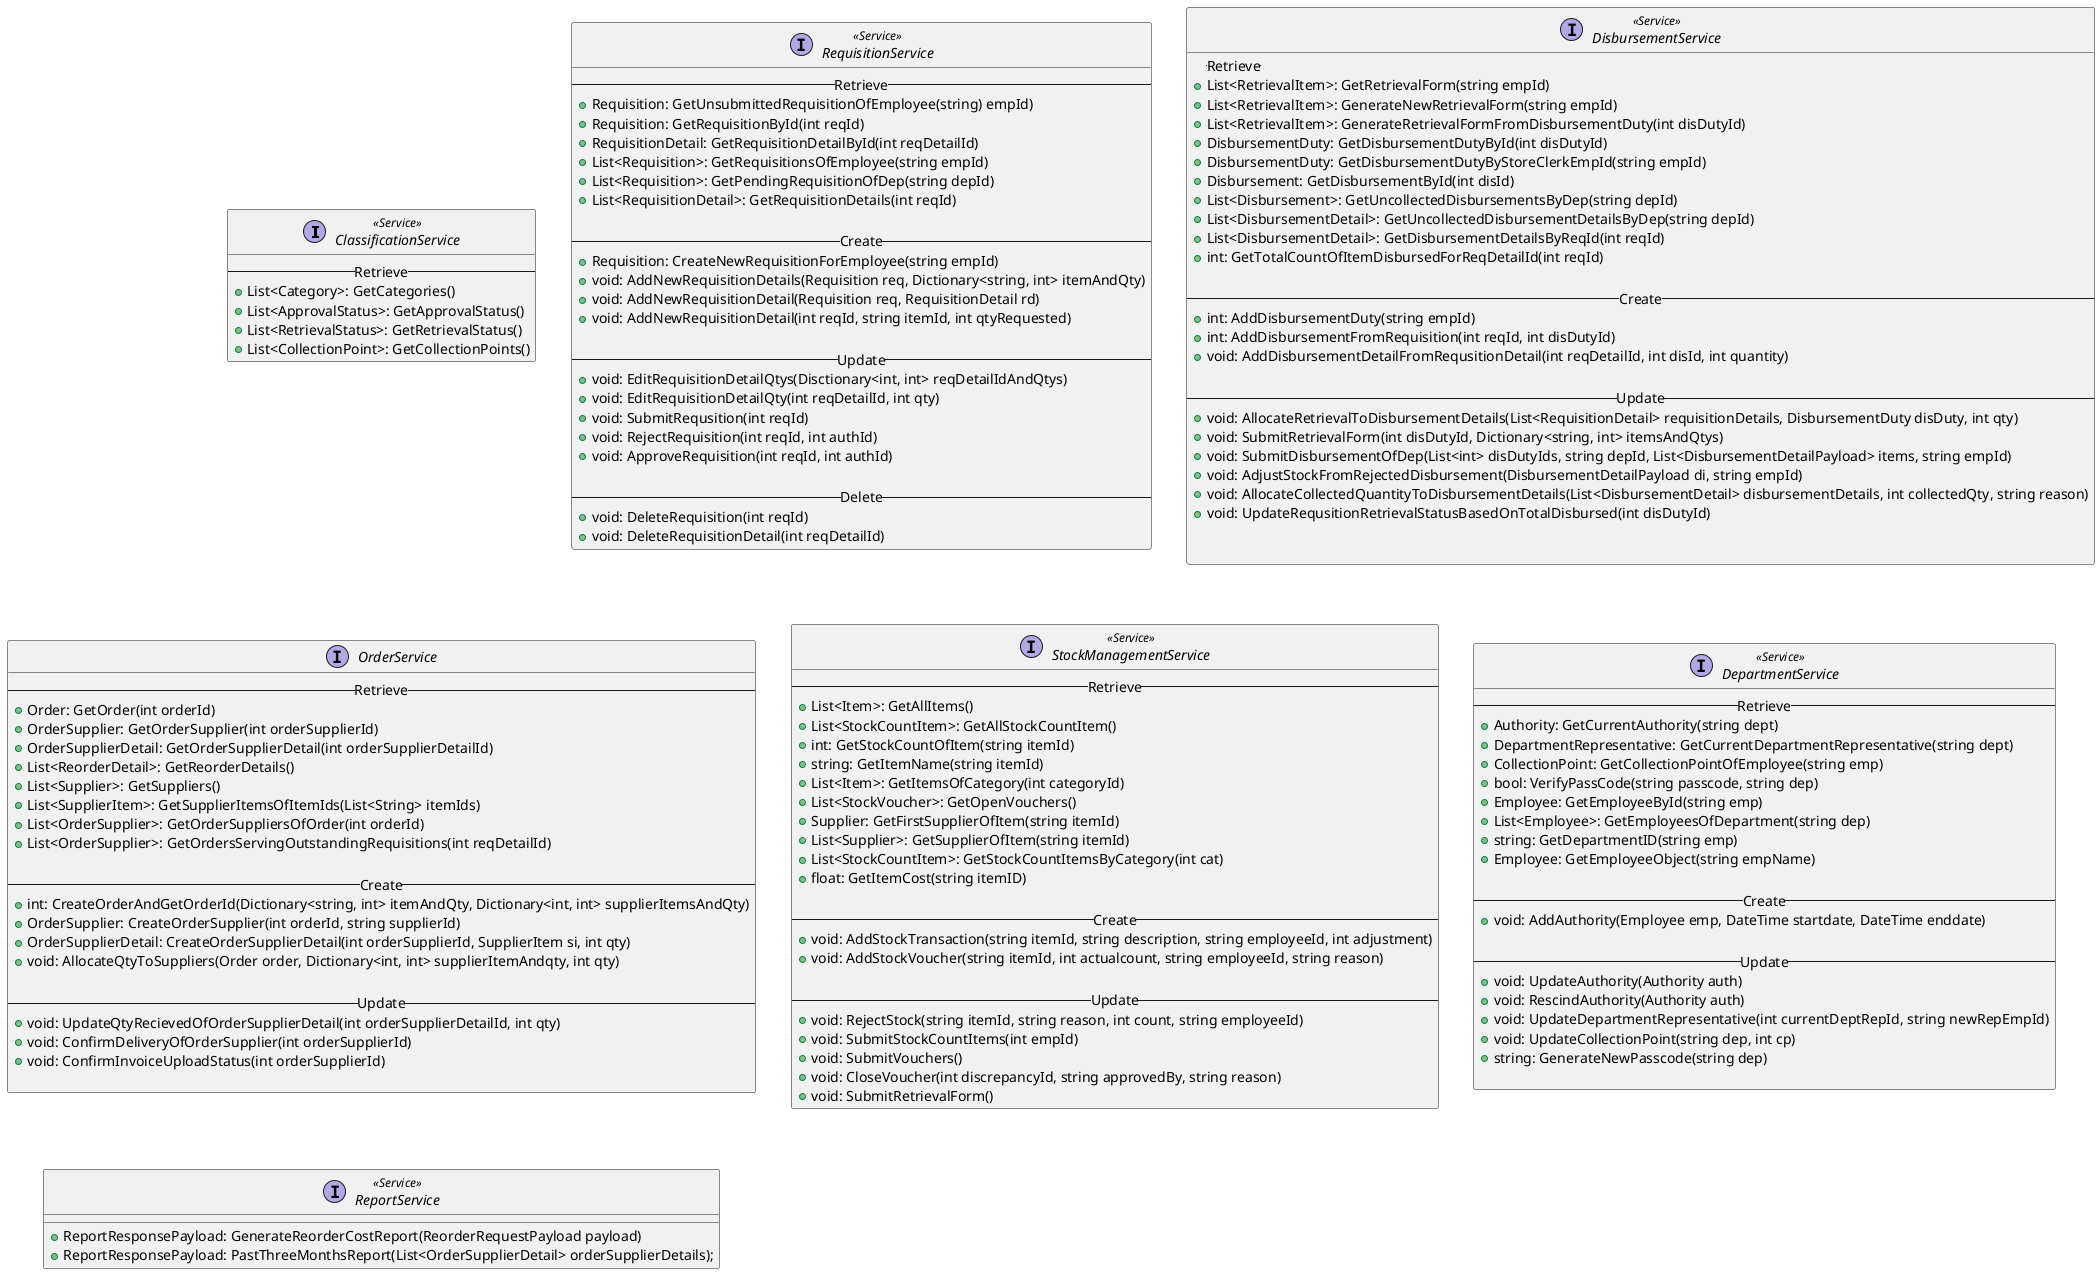[X] 2.2.1 Make new request
[X] 2.2.2 View Past Requsition Forms
[X] 2.2.4 Approve Requisition Forms
[X] 2.2.6 Delegate Authority
[X] 2.2.7 Appoint Department Department Representative
[X] 2.2.8 Change Collection Point

@startuml
Interface ClassificationService <<Service>> {
    --Retrieve--
    +List<Category>: GetCategories()
    +List<ApprovalStatus>: GetApprovalStatus()
    +List<RetrievalStatus>: GetRetrievalStatus()
    +List<CollectionPoint>: GetCollectionPoints()
}

Interface RequisitionService <<Service>> {
    --Retrieve--
    ' RequisitionDetails can be retrieved from Requisition object
    ' If no unsubmitted requsition, create new Requisition object for employee
    +Requisition: GetUnsubmittedRequisitionOfEmployee(string) empId)  
    +Requisition: GetRequisitionById(int reqId)
    +RequisitionDetail: GetRequisitionDetailById(int reqDetailId)
    +List<Requisition>: GetRequisitionsOfEmployee(string empId)
    +List<Requisition>: GetPendingRequisitionOfDep(string depId)
    +List<RequisitionDetail>: GetRequisitionDetails(int reqId)
    
    --Create--
    +Requisition: CreateNewRequisitionForEmployee(string empId)
    +void: AddNewRequisitionDetails(Requisition req, Dictionary<string, int> itemAndQty)
    +void: AddNewRequisitionDetail(Requisition req, RequisitionDetail rd)
    +void: AddNewRequisitionDetail(int reqId, string itemId, int qtyRequested)

    --Update--
    ' Loops through list and calls updateRequsitionDetail
    +void: EditRequisitionDetailQtys(Disctionary<int, int> reqDetailIdAndQtys)
    +void: EditRequisitionDetailQty(int reqDetailId, int qty)
    ' At submit, call createNewRequisitionForEmployee(Employee emp)
    +void: SubmitRequsition(int reqId)
    +void: RejectRequisition(int reqId, int authId)
    +void: ApproveRequisition(int reqId, int authId)

    --Delete--
    +void: DeleteRequisition(int reqId)
    +void: DeleteRequisitionDetail(int reqDetailId)
}

Interface DisbursementService <<Service>> {
    --Retrieve--   
    +List<RetrievalItem>: GetRetrievalForm(string empId)
    +List<RetrievalItem>: GenerateNewRetrievalForm(string empId)
    +List<RetrievalItem>: GenerateRetrievalFormFromDisbursementDuty(int disDutyId)
    +DisbursementDuty: GetDisbursementDutyById(int disDutyId)
    +DisbursementDuty: GetDisbursementDutyByStoreClerkEmpId(string empId)
    +Disbursement: GetDisbursementById(int disId)
    +List<Disbursement>: GetUncollectedDisbursementsByDep(string depId)
    +List<DisbursementDetail>: GetUncollectedDisbursementDetailsByDep(string depId)
    +List<DisbursementDetail>: GetDisbursementDetailsByReqId(int reqId)
    +int: GetTotalCountOfItemDisbursedForReqDetailId(int reqId)
   
    --Create--
    +int: AddDisbursementDuty(string empId)
    +int: AddDisbursementFromRequisition(int reqId, int disDutyId)
    +void: AddDisbursementDetailFromRequsitionDetail(int reqDetailId, int disId, int quantity)
   
    --Update--
    +void: AllocateRetrievalToDisbursementDetails(List<RequisitionDetail> requisitionDetails, DisbursementDuty disDuty, int qty)
    +void: SubmitRetrievalForm(int disDutyId, Dictionary<string, int> itemsAndQtys)
    +void: SubmitDisbursementOfDep(List<int> disDutyIds, string depId, List<DisbursementDetailPayload> items, string empId)
    +void: AdjustStockFromRejectedDisbursement(DisbursementDetailPayload di, string empId)
    +void: AllocateCollectedQuantityToDisbursementDetails(List<DisbursementDetail> disbursementDetails, int collectedQty, string reason)
    +void: UpdateRequsitionRetrievalStatusBasedOnTotalDisbursed(int disDutyId)
   

}

Interface OrderService {
    --Retrieve--
    ' Loops through and calls the second method
    +Order: GetOrder(int orderId)
    +OrderSupplier: GetOrderSupplier(int orderSupplierId)
    +OrderSupplierDetail: GetOrderSupplierDetail(int orderSupplierDetailId)
    +List<ReorderDetail>: GetReorderDetails()
    +List<Supplier>: GetSuppliers()
    +List<SupplierItem>: GetSupplierItemsOfItemIds(List<String> itemIds)
    +List<OrderSupplier>: GetOrderSuppliersOfOrder(int orderId)
    +List<OrderSupplier>: GetOrdersServingOutstandingRequisitions(int reqDetailId)

    --Create--
    ' createNewOrder will call addOrder, addOrderSupplier and addOrderSupplierDetails
    +int: CreateOrderAndGetOrderId(Dictionary<string, int> itemAndQty, Dictionary<int, int> supplierItemsAndQty)
    +OrderSupplier: CreateOrderSupplier(int orderId, string supplierId)
    +OrderSupplierDetail: CreateOrderSupplierDetail(int orderSupplierId, SupplierItem si, int qty)
    +void: AllocateQtyToSuppliers(Order order, Dictionary<int, int> supplierItemAndqty, int qty)

    --Update--
    +void: UpdateQtyRecievedOfOrderSupplierDetail(int orderSupplierDetailId, int qty)
    +void: ConfirmDeliveryOfOrderSupplier(int orderSupplierId)
    +void: ConfirmInvoiceUploadStatus(int orderSupplierId)

   }

Interface StockManagementService <<Service>> {
    --Retrieve--
    +List<Item>: GetAllItems()       
    +List<StockCountItem>: GetAllStockCountItem()      
    +int: GetStockCountOfItem(string itemId)
    +string: GetItemName(string itemId)
    +List<Item>: GetItemsOfCategory(int categoryId)
    +List<StockVoucher>: GetOpenVouchers()              
    +Supplier: GetFirstSupplierOfItem(string itemId)     
    +List<Supplier>: GetSupplierOfItem(string itemId)
    +List<StockCountItem>: GetStockCountItemsByCategory(int cat)
    +float: GetItemCost(string itemID)

    --Create--
    +void: AddStockTransaction(string itemId, string description, string employeeId, int adjustment)
    +void: AddStockVoucher(string itemId, int actualcount, string employeeId, string reason)

    --Update--
    +void: RejectStock(string itemId, string reason, int count, string employeeId)
    +void: SubmitStockCountItems(int empId)
    +void: SubmitVouchers()
    +void: CloseVoucher(int discrepancyId, string approvedBy, string reason)
    +void: SubmitRetrievalForm()
}

Interface DepartmentService <<Service>> {
    --Retrieve--
    ' Get authorised person based on current date
    +Authority: GetCurrentAuthority(string dept)
    +DepartmentRepresentative: GetCurrentDepartmentRepresentative(string dept)
    +CollectionPoint: GetCollectionPointOfEmployee(string emp)
    +bool: VerifyPassCode(string passcode, string dep)
    +Employee: GetEmployeeById(string emp)
    +List<Employee>: GetEmployeesOfDepartment(string dep)
    +string: GetDepartmentID(string emp)
    +Employee: GetEmployeeObject(string empName)

    --Create--
    ' Add emp as Authority with start and end date, and add Dep Head with start date = emp end date + 1
    +void: AddAuthority(Employee emp, DateTime startdate, DateTime enddate)

    --Update--
    +void: UpdateAuthority(Authority auth)
    +void: RescindAuthority(Authority auth)
    +void: UpdateDepartmentRepresentative(int currentDeptRepId, string newRepEmpId)
    +void: UpdateCollectionPoint(string dep, int cp)
    +string: GenerateNewPasscode(string dep)

}

Interface ReportService <<Service>>{

+ ReportResponsePayload: GenerateReorderCostReport(ReorderRequestPayload payload)
+ ReportResponsePayload: PastThreeMonthsReport(List<OrderSupplierDetail> orderSupplierDetails);

}
@enduml